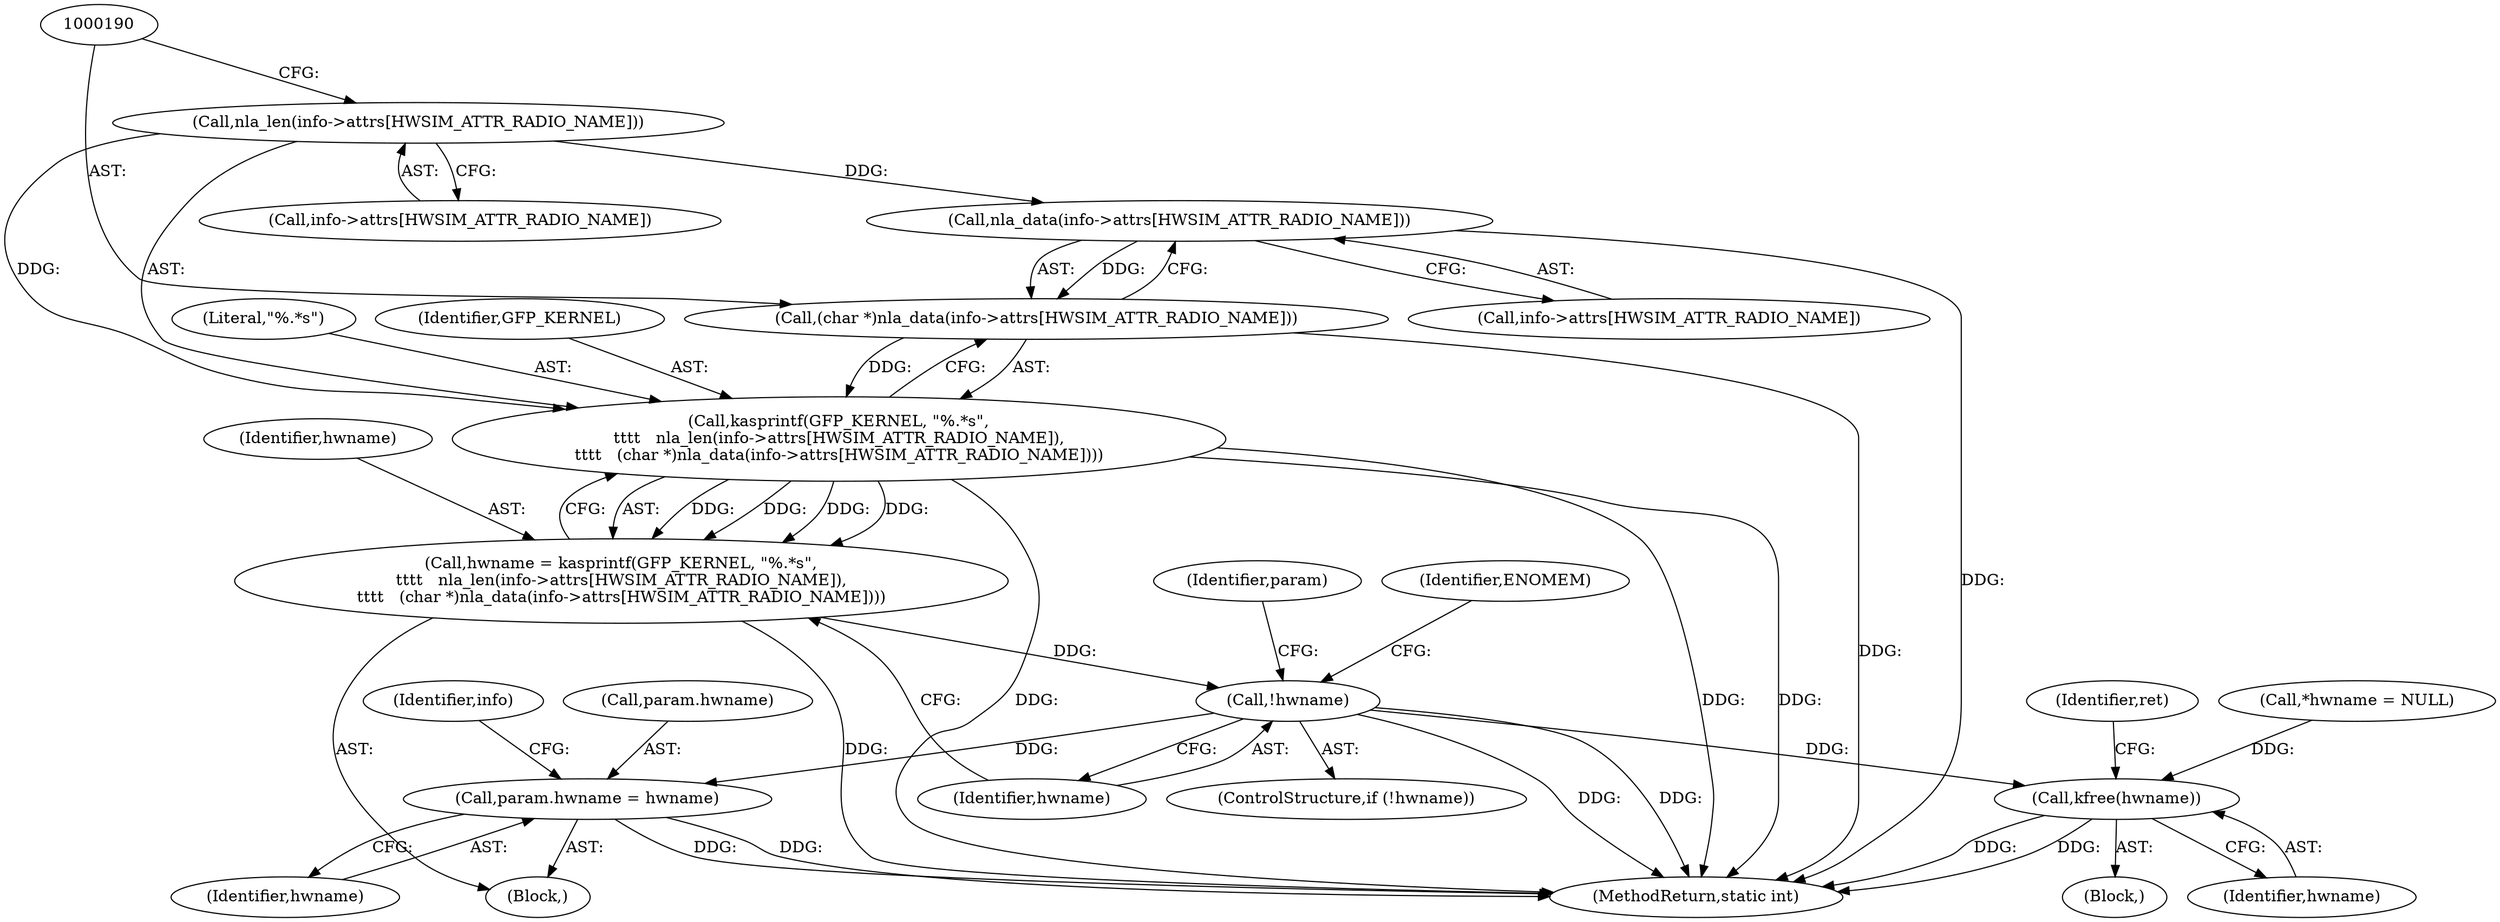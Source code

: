 digraph "0_linux_0ddcff49b672239dda94d70d0fcf50317a9f4b51@array" {
"1000191" [label="(Call,nla_data(info->attrs[HWSIM_ATTR_RADIO_NAME]))"];
"1000183" [label="(Call,nla_len(info->attrs[HWSIM_ATTR_RADIO_NAME]))"];
"1000189" [label="(Call,(char *)nla_data(info->attrs[HWSIM_ATTR_RADIO_NAME]))"];
"1000180" [label="(Call,kasprintf(GFP_KERNEL, \"%.*s\",\n\t\t\t\t   nla_len(info->attrs[HWSIM_ATTR_RADIO_NAME]),\n\t\t\t\t   (char *)nla_data(info->attrs[HWSIM_ATTR_RADIO_NAME])))"];
"1000178" [label="(Call,hwname = kasprintf(GFP_KERNEL, \"%.*s\",\n\t\t\t\t   nla_len(info->attrs[HWSIM_ATTR_RADIO_NAME]),\n\t\t\t\t   (char *)nla_data(info->attrs[HWSIM_ATTR_RADIO_NAME])))"];
"1000198" [label="(Call,!hwname)"];
"1000203" [label="(Call,param.hwname = hwname)"];
"1000282" [label="(Call,kfree(hwname))"];
"1000285" [label="(Identifier,ret)"];
"1000199" [label="(Identifier,hwname)"];
"1000202" [label="(Identifier,ENOMEM)"];
"1000182" [label="(Literal,\"%.*s\")"];
"1000177" [label="(Block,)"];
"1000178" [label="(Call,hwname = kasprintf(GFP_KERNEL, \"%.*s\",\n\t\t\t\t   nla_len(info->attrs[HWSIM_ATTR_RADIO_NAME]),\n\t\t\t\t   (char *)nla_data(info->attrs[HWSIM_ATTR_RADIO_NAME])))"];
"1000282" [label="(Call,kfree(hwname))"];
"1000283" [label="(Identifier,hwname)"];
"1000207" [label="(Identifier,hwname)"];
"1000184" [label="(Call,info->attrs[HWSIM_ATTR_RADIO_NAME])"];
"1000189" [label="(Call,(char *)nla_data(info->attrs[HWSIM_ATTR_RADIO_NAME]))"];
"1000197" [label="(ControlStructure,if (!hwname))"];
"1000191" [label="(Call,nla_data(info->attrs[HWSIM_ATTR_RADIO_NAME]))"];
"1000203" [label="(Call,param.hwname = hwname)"];
"1000211" [label="(Identifier,info)"];
"1000204" [label="(Call,param.hwname)"];
"1000192" [label="(Call,info->attrs[HWSIM_ATTR_RADIO_NAME])"];
"1000183" [label="(Call,nla_len(info->attrs[HWSIM_ATTR_RADIO_NAME]))"];
"1000180" [label="(Call,kasprintf(GFP_KERNEL, \"%.*s\",\n\t\t\t\t   nla_len(info->attrs[HWSIM_ATTR_RADIO_NAME]),\n\t\t\t\t   (char *)nla_data(info->attrs[HWSIM_ATTR_RADIO_NAME])))"];
"1000103" [label="(Block,)"];
"1000205" [label="(Identifier,param)"];
"1000108" [label="(Call,*hwname = NULL)"];
"1000181" [label="(Identifier,GFP_KERNEL)"];
"1000198" [label="(Call,!hwname)"];
"1000286" [label="(MethodReturn,static int)"];
"1000179" [label="(Identifier,hwname)"];
"1000191" -> "1000189"  [label="AST: "];
"1000191" -> "1000192"  [label="CFG: "];
"1000192" -> "1000191"  [label="AST: "];
"1000189" -> "1000191"  [label="CFG: "];
"1000191" -> "1000286"  [label="DDG: "];
"1000191" -> "1000189"  [label="DDG: "];
"1000183" -> "1000191"  [label="DDG: "];
"1000183" -> "1000180"  [label="AST: "];
"1000183" -> "1000184"  [label="CFG: "];
"1000184" -> "1000183"  [label="AST: "];
"1000190" -> "1000183"  [label="CFG: "];
"1000183" -> "1000180"  [label="DDG: "];
"1000189" -> "1000180"  [label="AST: "];
"1000190" -> "1000189"  [label="AST: "];
"1000180" -> "1000189"  [label="CFG: "];
"1000189" -> "1000286"  [label="DDG: "];
"1000189" -> "1000180"  [label="DDG: "];
"1000180" -> "1000178"  [label="AST: "];
"1000181" -> "1000180"  [label="AST: "];
"1000182" -> "1000180"  [label="AST: "];
"1000178" -> "1000180"  [label="CFG: "];
"1000180" -> "1000286"  [label="DDG: "];
"1000180" -> "1000286"  [label="DDG: "];
"1000180" -> "1000286"  [label="DDG: "];
"1000180" -> "1000178"  [label="DDG: "];
"1000180" -> "1000178"  [label="DDG: "];
"1000180" -> "1000178"  [label="DDG: "];
"1000180" -> "1000178"  [label="DDG: "];
"1000178" -> "1000177"  [label="AST: "];
"1000179" -> "1000178"  [label="AST: "];
"1000199" -> "1000178"  [label="CFG: "];
"1000178" -> "1000286"  [label="DDG: "];
"1000178" -> "1000198"  [label="DDG: "];
"1000198" -> "1000197"  [label="AST: "];
"1000198" -> "1000199"  [label="CFG: "];
"1000199" -> "1000198"  [label="AST: "];
"1000202" -> "1000198"  [label="CFG: "];
"1000205" -> "1000198"  [label="CFG: "];
"1000198" -> "1000286"  [label="DDG: "];
"1000198" -> "1000286"  [label="DDG: "];
"1000198" -> "1000203"  [label="DDG: "];
"1000198" -> "1000282"  [label="DDG: "];
"1000203" -> "1000177"  [label="AST: "];
"1000203" -> "1000207"  [label="CFG: "];
"1000204" -> "1000203"  [label="AST: "];
"1000207" -> "1000203"  [label="AST: "];
"1000211" -> "1000203"  [label="CFG: "];
"1000203" -> "1000286"  [label="DDG: "];
"1000203" -> "1000286"  [label="DDG: "];
"1000282" -> "1000103"  [label="AST: "];
"1000282" -> "1000283"  [label="CFG: "];
"1000283" -> "1000282"  [label="AST: "];
"1000285" -> "1000282"  [label="CFG: "];
"1000282" -> "1000286"  [label="DDG: "];
"1000282" -> "1000286"  [label="DDG: "];
"1000108" -> "1000282"  [label="DDG: "];
}
